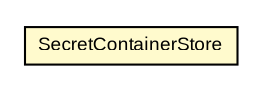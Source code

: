 #!/usr/local/bin/dot
#
# Class diagram 
# Generated by UMLGraph version R5_6-24-gf6e263 (http://www.umlgraph.org/)
#

digraph G {
	edge [fontname="arial",fontsize=10,labelfontname="arial",labelfontsize=10];
	node [fontname="arial",fontsize=10,shape=plaintext];
	nodesep=0.25;
	ranksep=0.5;
	// net.brabenetz.lib.securedproperties.core.SecretContainerStore
	c68 [label=<<table title="net.brabenetz.lib.securedproperties.core.SecretContainerStore" border="0" cellborder="1" cellspacing="0" cellpadding="2" port="p" bgcolor="lemonChiffon" href="./SecretContainerStore.html">
		<tr><td><table border="0" cellspacing="0" cellpadding="1">
<tr><td align="center" balign="center"> SecretContainerStore </td></tr>
		</table></td></tr>
		</table>>, URL="./SecretContainerStore.html", fontname="arial", fontcolor="black", fontsize=9.0];
}

